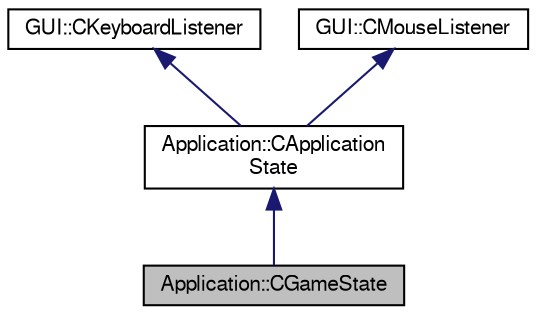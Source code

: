 digraph "Application::CGameState"
{
  edge [fontname="FreeSans",fontsize="10",labelfontname="FreeSans",labelfontsize="10"];
  node [fontname="FreeSans",fontsize="10",shape=record];
  Node1 [label="Application::CGameState",height=0.2,width=0.4,color="black", fillcolor="grey75", style="filled", fontcolor="black"];
  Node2 -> Node1 [dir="back",color="midnightblue",fontsize="10",style="solid",fontname="FreeSans"];
  Node2 [label="Application::CApplication\lState",height=0.2,width=0.4,color="black", fillcolor="white", style="filled",URL="$class_application_1_1_c_application_state.html",tooltip="Clase CApplicationState; representa un estado de la aplicación, como el estado del menú..."];
  Node3 -> Node2 [dir="back",color="midnightblue",fontsize="10",style="solid",fontname="FreeSans"];
  Node3 [label="GUI::CKeyboardListener",height=0.2,width=0.4,color="black", fillcolor="white", style="filled",URL="$class_g_u_i_1_1_c_keyboard_listener.html",tooltip="Esta clase debe ser implementada por las clases que quieren registrarse en el gestor de periféricos d..."];
  Node4 -> Node2 [dir="back",color="midnightblue",fontsize="10",style="solid",fontname="FreeSans"];
  Node4 [label="GUI::CMouseListener",height=0.2,width=0.4,color="black", fillcolor="white", style="filled",URL="$class_g_u_i_1_1_c_mouse_listener.html",tooltip="Esta clase debe ser implementada por las clases que quieren registrarse en el gestor de periféricos d..."];
}
